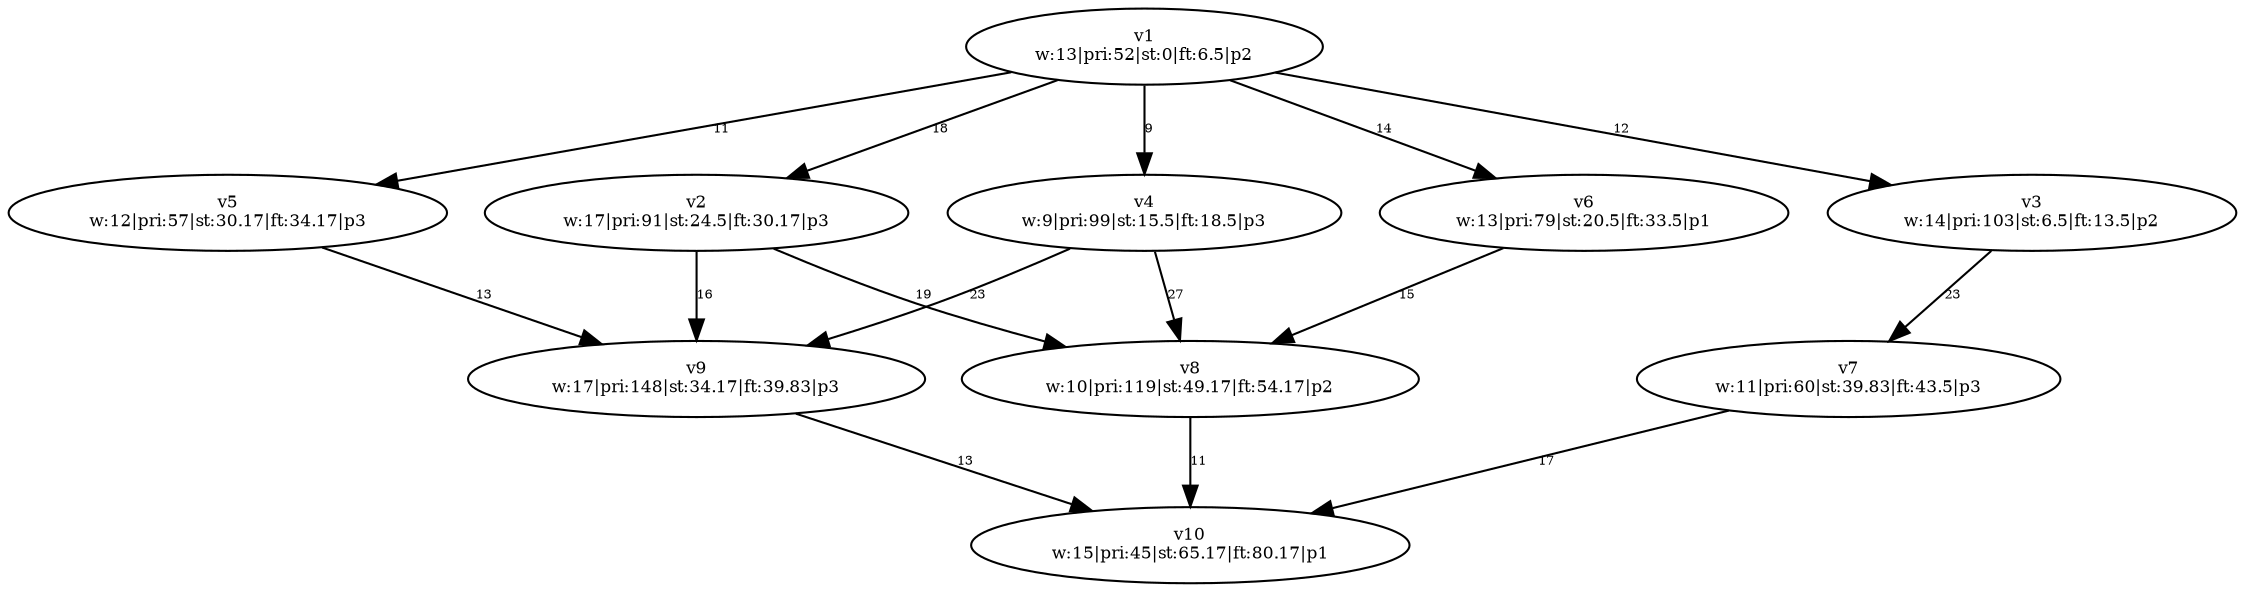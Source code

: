 digraph {
	v1 [label="v1
w:13|pri:52|st:0|ft:6.5|p2" fontsize=8.0]
	v3 [label="v3
w:14|pri:103|st:6.5|ft:13.5|p2" fontsize=8.0]
	v4 [label="v4
w:9|pri:99|st:15.5|ft:18.5|p3" fontsize=8.0]
	v2 [label="v2
w:17|pri:91|st:24.5|ft:30.17|p3" fontsize=8.0]
	v6 [label="v6
w:13|pri:79|st:20.5|ft:33.5|p1" fontsize=8.0]
	v5 [label="v5
w:12|pri:57|st:30.17|ft:34.17|p3" fontsize=8.0]
	v9 [label="v9
w:17|pri:148|st:34.17|ft:39.83|p3" fontsize=8.0]
	v8 [label="v8
w:10|pri:119|st:49.17|ft:54.17|p2" fontsize=8.0]
	v7 [label="v7
w:11|pri:60|st:39.83|ft:43.5|p3" fontsize=8.0]
	v10 [label="v10
w:15|pri:45|st:65.17|ft:80.17|p1" fontsize=8.0]
	v1 -> v2 [label=18 constraint=true fontsize=6.0]
	v1 -> v3 [label=12 constraint=true fontsize=6.0]
	v1 -> v4 [label=9 constraint=true fontsize=6.0]
	v1 -> v5 [label=11 constraint=true fontsize=6.0]
	v1 -> v6 [label=14 constraint=true fontsize=6.0]
	v2 -> v8 [label=19 constraint=true fontsize=6.0]
	v2 -> v9 [label=16 constraint=true fontsize=6.0]
	v3 -> v7 [label=23 constraint=true fontsize=6.0]
	v4 -> v8 [label=27 constraint=true fontsize=6.0]
	v4 -> v9 [label=23 constraint=true fontsize=6.0]
	v5 -> v9 [label=13 constraint=true fontsize=6.0]
	v6 -> v8 [label=15 constraint=true fontsize=6.0]
	v7 -> v10 [label=17 constraint=true fontsize=6.0]
	v8 -> v10 [label=11 constraint=true fontsize=6.0]
	v9 -> v10 [label=13 constraint=true fontsize=6.0]
}
